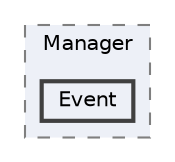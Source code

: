 digraph "101_Management_Common/Manager/Event"
{
 // LATEX_PDF_SIZE
  bgcolor="transparent";
  edge [fontname=Helvetica,fontsize=10,labelfontname=Helvetica,labelfontsize=10];
  node [fontname=Helvetica,fontsize=10,shape=box,height=0.2,width=0.4];
  compound=true
  subgraph clusterdir_9e398023f8eae82c9a6fe3eb30352ac0 {
    graph [ bgcolor="#edf0f7", pencolor="grey50", label="Manager", fontname=Helvetica,fontsize=10 style="filled,dashed", URL="dir_9e398023f8eae82c9a6fe3eb30352ac0.html",tooltip=""]
  dir_3520e17cc1f55a745507b44087b967f9 [label="Event", fillcolor="#edf0f7", color="grey25", style="filled,bold", URL="dir_3520e17cc1f55a745507b44087b967f9.html",tooltip=""];
  }
}
